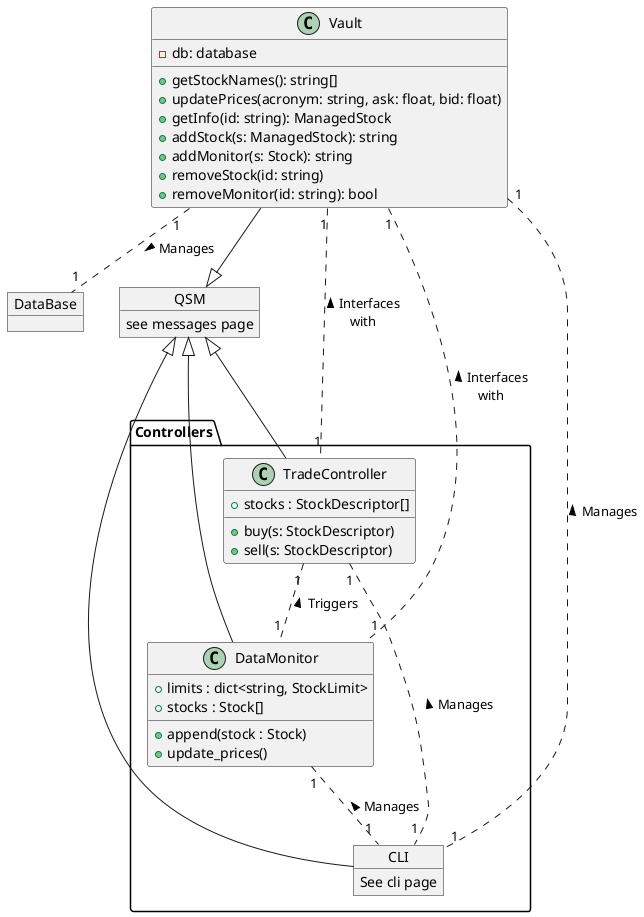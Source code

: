 @startuml

object DataBase
object QSM {
    see messages page
}

class Vault {
    - db: database
    + getStockNames(): string[]
    + updatePrices(acronym: string, ask: float, bid: float)
    + getInfo(id: string): ManagedStock
    + addStock(s: ManagedStock): string
    + addMonitor(s: Stock): string
    + removeStock(id: string)
    + removeMonitor(id: string): bool
}

Vault "1" .. "1" DataBase : > Manages
Vault --|> QSM

package Controllers {

    class TradeController {
        + stocks : StockDescriptor[]
        + buy(s: StockDescriptor)
        + sell(s: StockDescriptor)
    }

    Vault "1" .. "1" TradeController : < Interfaces\nwith
    QSM <|-- TradeController

    class DataMonitor {
        + limits : dict<string, StockLimit>
        + stocks : Stock[]
        + append(stock : Stock)
        + update_prices()
    }

    TradeController "1" .. "1" DataMonitor : < Triggers
    Vault "1" .. "1" DataMonitor : < Interfaces\nwith
    QSM <|-- DataMonitor

    object CLI {
        See cli page
    }

    Vault "1" .. "1" CLI : < Manages
    TradeController "1" .. "1" CLI : < Manages
    DataMonitor "1" .. "1" CLI : < Manages
    QSM <|-- CLI

}

@enduml